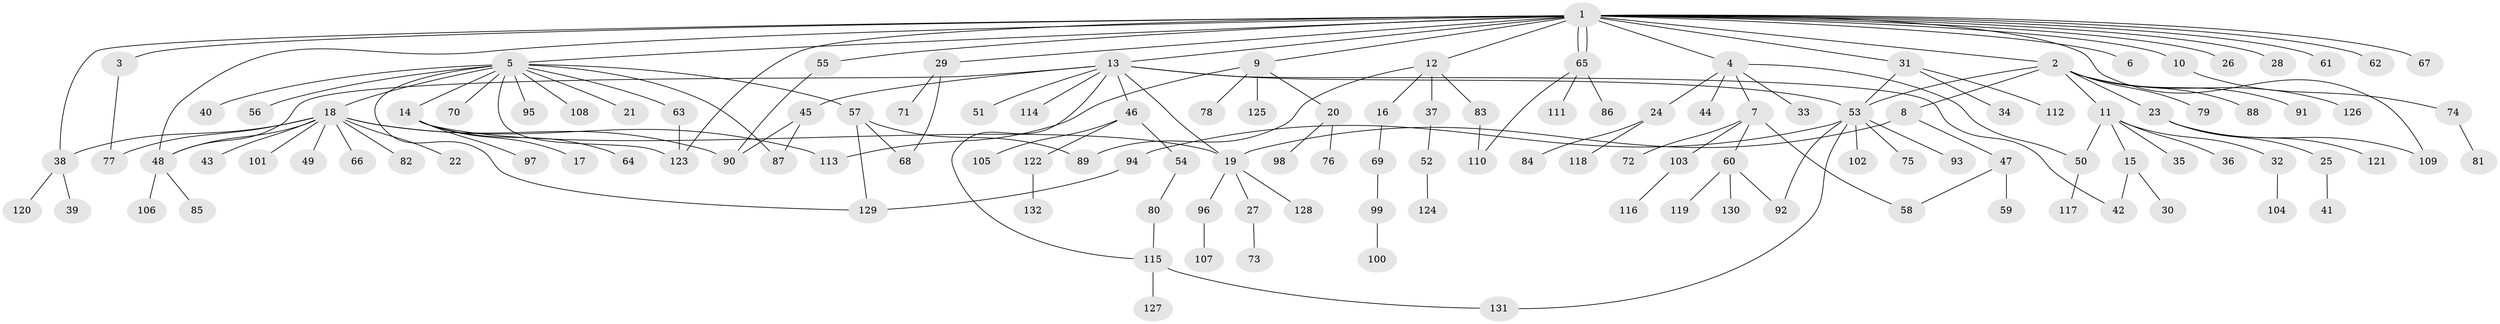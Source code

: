 // Generated by graph-tools (version 1.1) at 2025/01/03/09/25 03:01:56]
// undirected, 132 vertices, 158 edges
graph export_dot {
graph [start="1"]
  node [color=gray90,style=filled];
  1;
  2;
  3;
  4;
  5;
  6;
  7;
  8;
  9;
  10;
  11;
  12;
  13;
  14;
  15;
  16;
  17;
  18;
  19;
  20;
  21;
  22;
  23;
  24;
  25;
  26;
  27;
  28;
  29;
  30;
  31;
  32;
  33;
  34;
  35;
  36;
  37;
  38;
  39;
  40;
  41;
  42;
  43;
  44;
  45;
  46;
  47;
  48;
  49;
  50;
  51;
  52;
  53;
  54;
  55;
  56;
  57;
  58;
  59;
  60;
  61;
  62;
  63;
  64;
  65;
  66;
  67;
  68;
  69;
  70;
  71;
  72;
  73;
  74;
  75;
  76;
  77;
  78;
  79;
  80;
  81;
  82;
  83;
  84;
  85;
  86;
  87;
  88;
  89;
  90;
  91;
  92;
  93;
  94;
  95;
  96;
  97;
  98;
  99;
  100;
  101;
  102;
  103;
  104;
  105;
  106;
  107;
  108;
  109;
  110;
  111;
  112;
  113;
  114;
  115;
  116;
  117;
  118;
  119;
  120;
  121;
  122;
  123;
  124;
  125;
  126;
  127;
  128;
  129;
  130;
  131;
  132;
  1 -- 2;
  1 -- 3;
  1 -- 4;
  1 -- 5;
  1 -- 6;
  1 -- 9;
  1 -- 10;
  1 -- 12;
  1 -- 13;
  1 -- 26;
  1 -- 28;
  1 -- 29;
  1 -- 31;
  1 -- 38;
  1 -- 48;
  1 -- 55;
  1 -- 61;
  1 -- 62;
  1 -- 65;
  1 -- 65;
  1 -- 67;
  1 -- 109;
  1 -- 123;
  2 -- 8;
  2 -- 11;
  2 -- 23;
  2 -- 53;
  2 -- 79;
  2 -- 88;
  2 -- 91;
  2 -- 126;
  3 -- 77;
  4 -- 7;
  4 -- 24;
  4 -- 33;
  4 -- 44;
  4 -- 50;
  5 -- 14;
  5 -- 18;
  5 -- 21;
  5 -- 40;
  5 -- 56;
  5 -- 57;
  5 -- 63;
  5 -- 70;
  5 -- 87;
  5 -- 95;
  5 -- 108;
  5 -- 123;
  5 -- 129;
  7 -- 58;
  7 -- 60;
  7 -- 72;
  7 -- 103;
  8 -- 19;
  8 -- 47;
  9 -- 20;
  9 -- 78;
  9 -- 113;
  9 -- 125;
  10 -- 74;
  11 -- 15;
  11 -- 32;
  11 -- 35;
  11 -- 36;
  11 -- 50;
  12 -- 16;
  12 -- 37;
  12 -- 83;
  12 -- 89;
  13 -- 19;
  13 -- 42;
  13 -- 45;
  13 -- 46;
  13 -- 48;
  13 -- 51;
  13 -- 53;
  13 -- 114;
  13 -- 115;
  14 -- 17;
  14 -- 19;
  14 -- 64;
  14 -- 97;
  15 -- 30;
  15 -- 42;
  16 -- 69;
  18 -- 22;
  18 -- 38;
  18 -- 43;
  18 -- 48;
  18 -- 49;
  18 -- 66;
  18 -- 77;
  18 -- 82;
  18 -- 90;
  18 -- 101;
  18 -- 113;
  19 -- 27;
  19 -- 96;
  19 -- 128;
  20 -- 76;
  20 -- 98;
  23 -- 25;
  23 -- 109;
  23 -- 121;
  24 -- 84;
  24 -- 118;
  25 -- 41;
  27 -- 73;
  29 -- 68;
  29 -- 71;
  31 -- 34;
  31 -- 53;
  31 -- 112;
  32 -- 104;
  37 -- 52;
  38 -- 39;
  38 -- 120;
  45 -- 87;
  45 -- 90;
  46 -- 54;
  46 -- 105;
  46 -- 122;
  47 -- 58;
  47 -- 59;
  48 -- 85;
  48 -- 106;
  50 -- 117;
  52 -- 124;
  53 -- 75;
  53 -- 92;
  53 -- 93;
  53 -- 94;
  53 -- 102;
  53 -- 131;
  54 -- 80;
  55 -- 90;
  57 -- 68;
  57 -- 89;
  57 -- 129;
  60 -- 92;
  60 -- 119;
  60 -- 130;
  63 -- 123;
  65 -- 86;
  65 -- 110;
  65 -- 111;
  69 -- 99;
  74 -- 81;
  80 -- 115;
  83 -- 110;
  94 -- 129;
  96 -- 107;
  99 -- 100;
  103 -- 116;
  115 -- 127;
  115 -- 131;
  122 -- 132;
}
